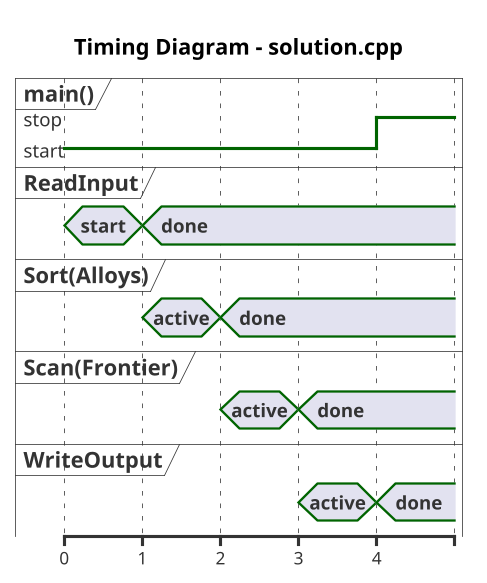 @startuml "Timing Diagram"

skinparam DefaultFontName "SFMono Nerd Font"
skinparam Dpi 150

title Timing Diagram - solution.cpp

robust "main()" as MAIN
concise "ReadInput" as IN
concise "Sort(Alloys)" as SORT
concise "Scan(Frontier)" as SCAN
concise "WriteOutput" as OUT

@0
MAIN is start
IN   is start

@1
IN   is done
SORT is active

@2
SORT is done
SCAN is active

@3
SCAN is done
OUT  is active

@4
OUT  is done
MAIN is stop

@enduml
